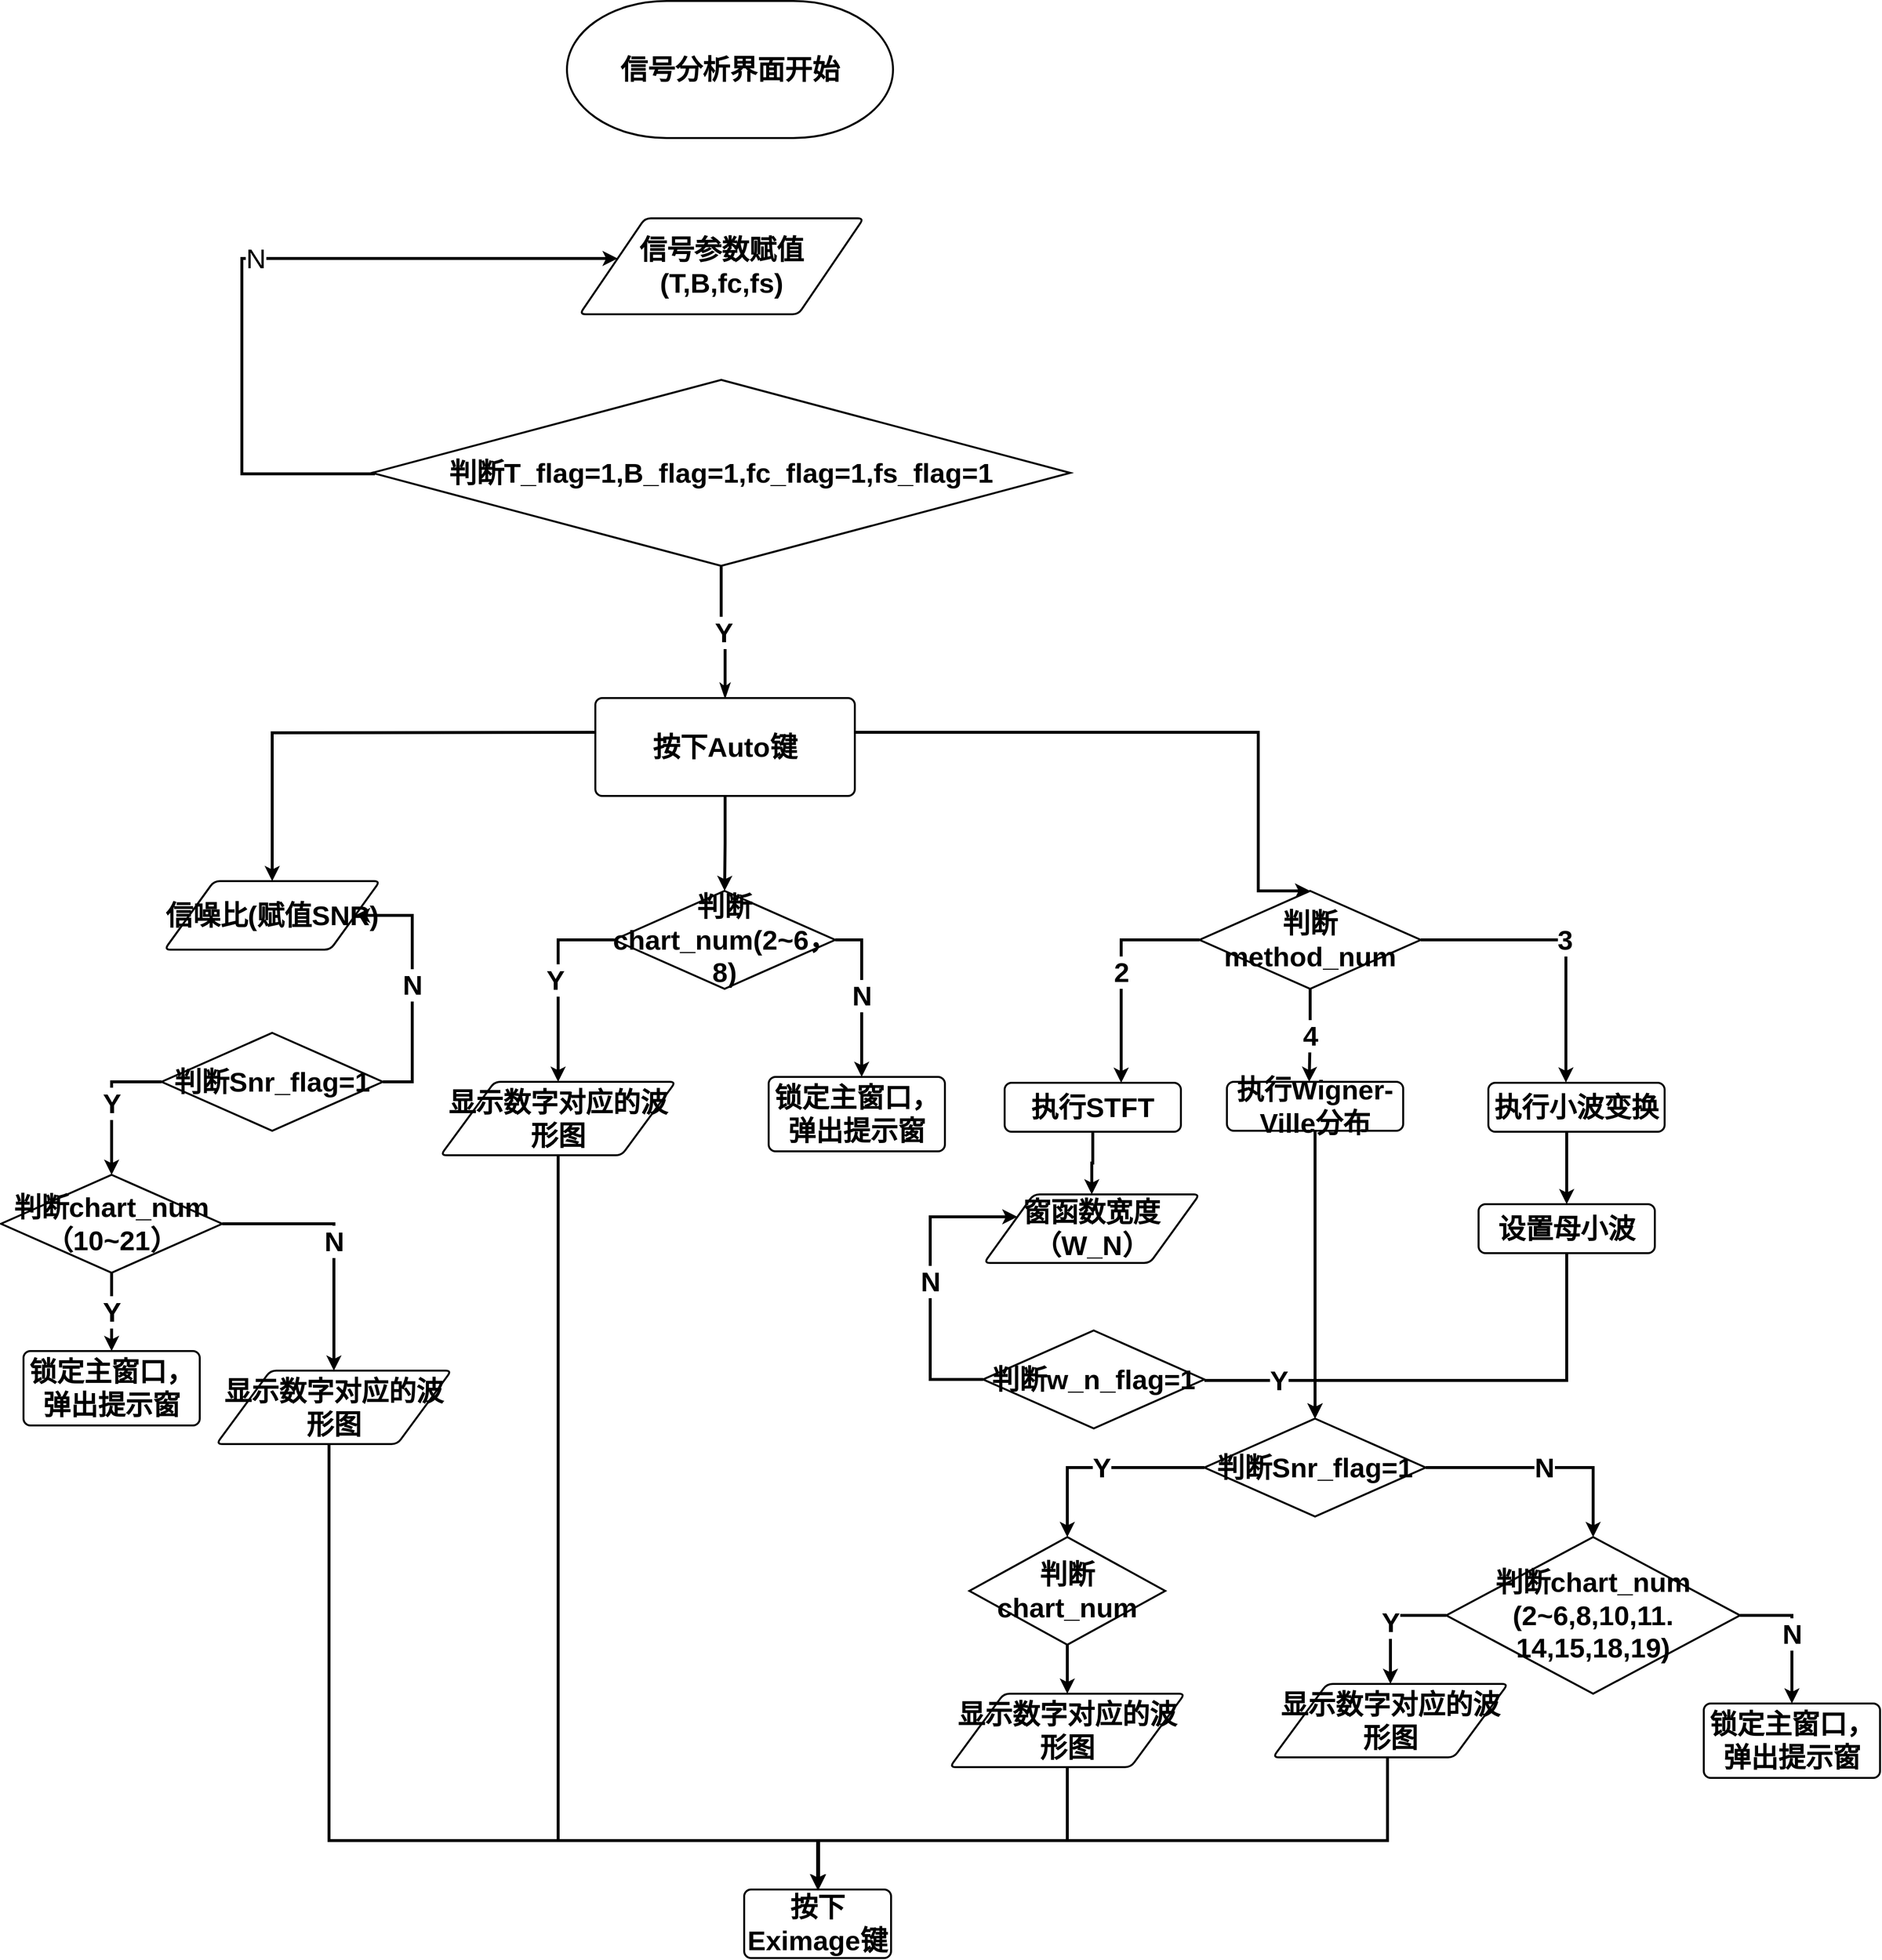 <mxfile version="18.0.4" type="github">
  <diagram id="iDR_Ga6na6gWAw6zO_-4" name="Page-1">
    <mxGraphModel dx="2903" dy="2247" grid="1" gridSize="10" guides="1" tooltips="1" connect="1" arrows="1" fold="1" page="1" pageScale="1" pageWidth="827" pageHeight="1169" math="0" shadow="0">
      <root>
        <mxCell id="0" />
        <mxCell id="1" parent="0" />
        <mxCell id="sKdbtBF5FKqXyuFzoLiL-12" value="信号分析界面开始" style="strokeWidth=2;html=1;shape=mxgraph.flowchart.terminator;whiteSpace=wrap;fontSize=28;fontStyle=1" parent="1" vertex="1">
          <mxGeometry x="312" y="-302" width="333" height="140" as="geometry" />
        </mxCell>
        <mxCell id="sKdbtBF5FKqXyuFzoLiL-13" value="信号参数赋值 (T,B,fc,fs)" style="shape=parallelogram;html=1;strokeWidth=2;perimeter=parallelogramPerimeter;whiteSpace=wrap;rounded=1;arcSize=12;size=0.23;fontSize=28;fontStyle=1" parent="1" vertex="1">
          <mxGeometry x="325" y="-80" width="290" height="98" as="geometry" />
        </mxCell>
        <mxCell id="sKdbtBF5FKqXyuFzoLiL-75" value="Y" style="edgeStyle=orthogonalEdgeStyle;rounded=0;jumpSize=6;orthogonalLoop=1;jettySize=auto;html=1;labelBackgroundColor=default;fontSize=28;endArrow=classicThin;endFill=0;strokeColor=default;strokeWidth=3;fontStyle=1" parent="1" source="sKdbtBF5FKqXyuFzoLiL-14" target="sKdbtBF5FKqXyuFzoLiL-74" edge="1">
          <mxGeometry relative="1" as="geometry" />
        </mxCell>
        <mxCell id="zoICoRGIBS50A1K_tyUO-90" value="N" style="edgeStyle=orthogonalEdgeStyle;rounded=0;orthogonalLoop=1;jettySize=auto;html=1;fontSize=28;strokeWidth=3;" edge="1" parent="1" target="sKdbtBF5FKqXyuFzoLiL-13">
          <mxGeometry relative="1" as="geometry">
            <mxPoint x="362.795" y="-39" as="targetPoint" />
            <mxPoint x="116" y="181" as="sourcePoint" />
            <Array as="points">
              <mxPoint x="-20" y="181" />
              <mxPoint x="-20" y="-39" />
            </Array>
          </mxGeometry>
        </mxCell>
        <mxCell id="sKdbtBF5FKqXyuFzoLiL-14" value="判断T_flag=1,B_flag=1,fc_flag=1,fs_flag=1" style="strokeWidth=2;html=1;shape=mxgraph.flowchart.decision;whiteSpace=wrap;fontSize=28;fontStyle=1" parent="1" vertex="1">
          <mxGeometry x="113" y="85" width="713" height="190" as="geometry" />
        </mxCell>
        <mxCell id="zoICoRGIBS50A1K_tyUO-7" value="2" style="edgeStyle=orthogonalEdgeStyle;rounded=0;orthogonalLoop=1;jettySize=auto;html=1;fontSize=28;fontStyle=1;strokeWidth=3;" edge="1" parent="1" source="sKdbtBF5FKqXyuFzoLiL-67">
          <mxGeometry relative="1" as="geometry">
            <mxPoint x="878" y="803" as="targetPoint" />
            <Array as="points">
              <mxPoint x="878" y="657" />
            </Array>
          </mxGeometry>
        </mxCell>
        <mxCell id="zoICoRGIBS50A1K_tyUO-8" value="4" style="edgeStyle=orthogonalEdgeStyle;rounded=0;orthogonalLoop=1;jettySize=auto;html=1;fontSize=28;fontStyle=1;strokeWidth=3;" edge="1" parent="1" source="sKdbtBF5FKqXyuFzoLiL-67">
          <mxGeometry relative="1" as="geometry">
            <mxPoint x="1070" y="802" as="targetPoint" />
          </mxGeometry>
        </mxCell>
        <mxCell id="zoICoRGIBS50A1K_tyUO-9" value="3" style="edgeStyle=orthogonalEdgeStyle;rounded=0;orthogonalLoop=1;jettySize=auto;html=1;entryX=0.44;entryY=-0.006;entryDx=0;entryDy=0;entryPerimeter=0;fontSize=28;fontStyle=1;strokeWidth=3;" edge="1" parent="1" source="sKdbtBF5FKqXyuFzoLiL-67" target="zoICoRGIBS50A1K_tyUO-6">
          <mxGeometry relative="1" as="geometry">
            <Array as="points">
              <mxPoint x="1332" y="657" />
            </Array>
          </mxGeometry>
        </mxCell>
        <mxCell id="sKdbtBF5FKqXyuFzoLiL-67" value="判断method_num" style="strokeWidth=2;html=1;shape=mxgraph.flowchart.decision;whiteSpace=wrap;fontSize=28;fontStyle=1" parent="1" vertex="1">
          <mxGeometry x="958" y="607" width="226" height="100" as="geometry" />
        </mxCell>
        <mxCell id="zoICoRGIBS50A1K_tyUO-1" style="edgeStyle=orthogonalEdgeStyle;rounded=0;orthogonalLoop=1;jettySize=auto;html=1;entryX=0.5;entryY=0;entryDx=0;entryDy=0;entryPerimeter=0;exitX=1;exitY=0.5;exitDx=0;exitDy=0;fontSize=28;fontStyle=1;strokeWidth=3;" edge="1" parent="1" target="sKdbtBF5FKqXyuFzoLiL-67">
          <mxGeometry relative="1" as="geometry">
            <mxPoint x="524" y="445" as="sourcePoint" />
            <Array as="points">
              <mxPoint x="1018" y="445" />
            </Array>
          </mxGeometry>
        </mxCell>
        <mxCell id="zoICoRGIBS50A1K_tyUO-3" style="edgeStyle=orthogonalEdgeStyle;rounded=0;orthogonalLoop=1;jettySize=auto;html=1;entryX=0.5;entryY=0;entryDx=0;entryDy=0;entryPerimeter=0;fontSize=28;fontStyle=1;strokeWidth=3;" edge="1" parent="1" source="sKdbtBF5FKqXyuFzoLiL-74" target="zoICoRGIBS50A1K_tyUO-2">
          <mxGeometry relative="1" as="geometry" />
        </mxCell>
        <mxCell id="zoICoRGIBS50A1K_tyUO-16" style="edgeStyle=orthogonalEdgeStyle;rounded=0;orthogonalLoop=1;jettySize=auto;html=1;fontSize=28;fontStyle=1;strokeWidth=3;" edge="1" parent="1" target="zoICoRGIBS50A1K_tyUO-15">
          <mxGeometry relative="1" as="geometry">
            <mxPoint x="346" y="445" as="sourcePoint" />
          </mxGeometry>
        </mxCell>
        <mxCell id="sKdbtBF5FKqXyuFzoLiL-74" value="按下Auto键" style="rounded=1;whiteSpace=wrap;html=1;absoluteArcSize=1;arcSize=14;strokeWidth=2;fontSize=28;fontStyle=1" parent="1" vertex="1">
          <mxGeometry x="341" y="410" width="265" height="100" as="geometry" />
        </mxCell>
        <mxCell id="zoICoRGIBS50A1K_tyUO-11" style="edgeStyle=orthogonalEdgeStyle;rounded=0;orthogonalLoop=1;jettySize=auto;html=1;entryX=0.5;entryY=0;entryDx=0;entryDy=0;fontSize=28;fontStyle=1;strokeWidth=3;" edge="1" parent="1" source="zoICoRGIBS50A1K_tyUO-2" target="zoICoRGIBS50A1K_tyUO-83">
          <mxGeometry relative="1" as="geometry">
            <mxPoint x="303" y="787" as="targetPoint" />
            <Array as="points">
              <mxPoint x="303" y="657" />
            </Array>
          </mxGeometry>
        </mxCell>
        <mxCell id="zoICoRGIBS50A1K_tyUO-12" value="Y" style="edgeLabel;html=1;align=center;verticalAlign=middle;resizable=0;points=[];fontSize=28;fontStyle=1" vertex="1" connectable="0" parent="zoICoRGIBS50A1K_tyUO-11">
          <mxGeometry x="-0.029" y="-3" relative="1" as="geometry">
            <mxPoint as="offset" />
          </mxGeometry>
        </mxCell>
        <mxCell id="zoICoRGIBS50A1K_tyUO-14" value="N" style="edgeStyle=orthogonalEdgeStyle;rounded=0;orthogonalLoop=1;jettySize=auto;html=1;fontSize=28;fontStyle=1;strokeWidth=3;" edge="1" parent="1" source="zoICoRGIBS50A1K_tyUO-2" target="zoICoRGIBS50A1K_tyUO-13">
          <mxGeometry relative="1" as="geometry">
            <Array as="points">
              <mxPoint x="613" y="657" />
            </Array>
          </mxGeometry>
        </mxCell>
        <mxCell id="zoICoRGIBS50A1K_tyUO-2" value="判断chart_num(2~6，8)" style="strokeWidth=2;html=1;shape=mxgraph.flowchart.decision;whiteSpace=wrap;fontSize=28;fontStyle=1" vertex="1" parent="1">
          <mxGeometry x="360" y="607" width="226" height="100" as="geometry" />
        </mxCell>
        <mxCell id="zoICoRGIBS50A1K_tyUO-54" style="edgeStyle=orthogonalEdgeStyle;rounded=0;orthogonalLoop=1;jettySize=auto;html=1;entryX=0.5;entryY=0;entryDx=0;entryDy=0;fontSize=28;fontStyle=1;strokeWidth=3;" edge="1" parent="1" source="zoICoRGIBS50A1K_tyUO-4" target="zoICoRGIBS50A1K_tyUO-38">
          <mxGeometry relative="1" as="geometry" />
        </mxCell>
        <mxCell id="zoICoRGIBS50A1K_tyUO-4" value="执行STFT" style="rounded=1;whiteSpace=wrap;html=1;absoluteArcSize=1;arcSize=14;strokeWidth=2;fontSize=28;fontStyle=1" vertex="1" parent="1">
          <mxGeometry x="759" y="803" width="180" height="50" as="geometry" />
        </mxCell>
        <mxCell id="zoICoRGIBS50A1K_tyUO-56" style="edgeStyle=orthogonalEdgeStyle;rounded=0;orthogonalLoop=1;jettySize=auto;html=1;entryX=0.5;entryY=0;entryDx=0;entryDy=0;entryPerimeter=0;fontSize=28;fontStyle=1;strokeWidth=3;" edge="1" parent="1" source="zoICoRGIBS50A1K_tyUO-5" target="zoICoRGIBS50A1K_tyUO-45">
          <mxGeometry relative="1" as="geometry" />
        </mxCell>
        <mxCell id="zoICoRGIBS50A1K_tyUO-5" value="执行Wigner-Ville分布" style="rounded=1;whiteSpace=wrap;html=1;absoluteArcSize=1;arcSize=14;strokeWidth=2;fontSize=28;fontStyle=1" vertex="1" parent="1">
          <mxGeometry x="986" y="802" width="180" height="50" as="geometry" />
        </mxCell>
        <mxCell id="zoICoRGIBS50A1K_tyUO-58" style="edgeStyle=orthogonalEdgeStyle;rounded=0;orthogonalLoop=1;jettySize=auto;html=1;fontSize=28;fontStyle=1;strokeWidth=3;" edge="1" parent="1" source="zoICoRGIBS50A1K_tyUO-6" target="zoICoRGIBS50A1K_tyUO-52">
          <mxGeometry relative="1" as="geometry">
            <Array as="points">
              <mxPoint x="1333" y="867" />
              <mxPoint x="1333" y="867" />
            </Array>
          </mxGeometry>
        </mxCell>
        <mxCell id="zoICoRGIBS50A1K_tyUO-6" value="执行小波变换" style="rounded=1;whiteSpace=wrap;html=1;absoluteArcSize=1;arcSize=14;strokeWidth=2;fontSize=28;fontStyle=1" vertex="1" parent="1">
          <mxGeometry x="1253" y="803" width="180" height="50" as="geometry" />
        </mxCell>
        <mxCell id="zoICoRGIBS50A1K_tyUO-81" style="edgeStyle=orthogonalEdgeStyle;rounded=0;orthogonalLoop=1;jettySize=auto;html=1;entryX=0.5;entryY=0;entryDx=0;entryDy=0;fontSize=28;fontStyle=1;strokeWidth=3;" edge="1" parent="1" source="zoICoRGIBS50A1K_tyUO-83" target="zoICoRGIBS50A1K_tyUO-79">
          <mxGeometry relative="1" as="geometry">
            <mxPoint x="303" y="867" as="sourcePoint" />
            <Array as="points">
              <mxPoint x="303" y="1577" />
              <mxPoint x="568" y="1577" />
            </Array>
          </mxGeometry>
        </mxCell>
        <mxCell id="zoICoRGIBS50A1K_tyUO-13" value="锁定主窗口，弹出提示窗" style="rounded=1;whiteSpace=wrap;html=1;absoluteArcSize=1;arcSize=14;strokeWidth=2;fontSize=28;fontStyle=1" vertex="1" parent="1">
          <mxGeometry x="518" y="797" width="180" height="76" as="geometry" />
        </mxCell>
        <mxCell id="zoICoRGIBS50A1K_tyUO-15" value="信噪比(赋值SNR)" style="shape=parallelogram;html=1;strokeWidth=2;perimeter=parallelogramPerimeter;whiteSpace=wrap;rounded=1;arcSize=12;size=0.23;fontSize=28;fontStyle=1" vertex="1" parent="1">
          <mxGeometry x="-99" y="597" width="220" height="70" as="geometry" />
        </mxCell>
        <mxCell id="zoICoRGIBS50A1K_tyUO-22" value="N" style="edgeStyle=orthogonalEdgeStyle;rounded=0;orthogonalLoop=1;jettySize=auto;html=1;entryX=1;entryY=0.5;entryDx=0;entryDy=0;exitX=1;exitY=0.5;exitDx=0;exitDy=0;exitPerimeter=0;fontSize=28;fontStyle=1;strokeWidth=3;" edge="1" parent="1" source="zoICoRGIBS50A1K_tyUO-17" target="zoICoRGIBS50A1K_tyUO-15">
          <mxGeometry relative="1" as="geometry">
            <Array as="points">
              <mxPoint x="154" y="802" />
              <mxPoint x="154" y="632" />
            </Array>
          </mxGeometry>
        </mxCell>
        <mxCell id="zoICoRGIBS50A1K_tyUO-27" value="Y" style="edgeStyle=orthogonalEdgeStyle;rounded=0;orthogonalLoop=1;jettySize=auto;html=1;entryX=0.5;entryY=0;entryDx=0;entryDy=0;entryPerimeter=0;fontSize=28;fontStyle=1;strokeWidth=3;" edge="1" parent="1" source="zoICoRGIBS50A1K_tyUO-17" target="zoICoRGIBS50A1K_tyUO-25">
          <mxGeometry relative="1" as="geometry">
            <Array as="points">
              <mxPoint x="-153" y="802" />
            </Array>
          </mxGeometry>
        </mxCell>
        <mxCell id="zoICoRGIBS50A1K_tyUO-17" value="判断Snr_flag=1" style="strokeWidth=2;html=1;shape=mxgraph.flowchart.decision;whiteSpace=wrap;fontSize=28;fontStyle=1" vertex="1" parent="1">
          <mxGeometry x="-102" y="752" width="226" height="100" as="geometry" />
        </mxCell>
        <mxCell id="zoICoRGIBS50A1K_tyUO-82" style="edgeStyle=orthogonalEdgeStyle;rounded=0;orthogonalLoop=1;jettySize=auto;html=1;entryX=0.5;entryY=0;entryDx=0;entryDy=0;fontSize=28;fontStyle=1;strokeWidth=3;" edge="1" parent="1" source="zoICoRGIBS50A1K_tyUO-86">
          <mxGeometry relative="1" as="geometry">
            <mxPoint x="69" y="1157" as="sourcePoint" />
            <mxPoint x="569" y="1627" as="targetPoint" />
            <Array as="points">
              <mxPoint x="69" y="1577" />
              <mxPoint x="569" y="1577" />
            </Array>
          </mxGeometry>
        </mxCell>
        <mxCell id="zoICoRGIBS50A1K_tyUO-28" value="N" style="edgeStyle=orthogonalEdgeStyle;rounded=0;orthogonalLoop=1;jettySize=auto;html=1;fontSize=28;fontStyle=1;strokeWidth=3;" edge="1" parent="1" source="zoICoRGIBS50A1K_tyUO-25" target="zoICoRGIBS50A1K_tyUO-86">
          <mxGeometry relative="1" as="geometry">
            <mxPoint x="69" y="1077" as="targetPoint" />
            <Array as="points">
              <mxPoint x="74" y="947" />
            </Array>
          </mxGeometry>
        </mxCell>
        <mxCell id="zoICoRGIBS50A1K_tyUO-30" value="Y" style="edgeStyle=orthogonalEdgeStyle;rounded=0;orthogonalLoop=1;jettySize=auto;html=1;fontSize=28;fontStyle=1;strokeWidth=3;" edge="1" parent="1" source="zoICoRGIBS50A1K_tyUO-25" target="zoICoRGIBS50A1K_tyUO-29">
          <mxGeometry relative="1" as="geometry" />
        </mxCell>
        <mxCell id="zoICoRGIBS50A1K_tyUO-25" value="判断chart_num（10~21）" style="strokeWidth=2;html=1;shape=mxgraph.flowchart.decision;whiteSpace=wrap;fontSize=28;fontStyle=1" vertex="1" parent="1">
          <mxGeometry x="-266" y="897" width="226" height="100" as="geometry" />
        </mxCell>
        <mxCell id="zoICoRGIBS50A1K_tyUO-29" value="锁定主窗口，弹出提示窗" style="rounded=1;whiteSpace=wrap;html=1;absoluteArcSize=1;arcSize=14;strokeWidth=2;fontSize=28;fontStyle=1" vertex="1" parent="1">
          <mxGeometry x="-243" y="1077" width="180" height="76" as="geometry" />
        </mxCell>
        <mxCell id="zoICoRGIBS50A1K_tyUO-72" style="edgeStyle=orthogonalEdgeStyle;rounded=0;orthogonalLoop=1;jettySize=auto;html=1;entryX=0.5;entryY=0;entryDx=0;entryDy=0;fontSize=28;fontStyle=1;strokeWidth=3;" edge="1" parent="1" source="zoICoRGIBS50A1K_tyUO-31" target="zoICoRGIBS50A1K_tyUO-84">
          <mxGeometry relative="1" as="geometry">
            <mxPoint x="823" y="1437" as="targetPoint" />
          </mxGeometry>
        </mxCell>
        <mxCell id="zoICoRGIBS50A1K_tyUO-31" value="判断chart_num" style="strokeWidth=2;html=1;shape=mxgraph.flowchart.decision;whiteSpace=wrap;fontSize=28;fontStyle=1" vertex="1" parent="1">
          <mxGeometry x="723" y="1267" width="200" height="110" as="geometry" />
        </mxCell>
        <mxCell id="zoICoRGIBS50A1K_tyUO-38" value="窗函数宽度（W_N）" style="shape=parallelogram;html=1;strokeWidth=2;perimeter=parallelogramPerimeter;whiteSpace=wrap;rounded=1;arcSize=12;size=0.23;fontSize=28;fontStyle=1" vertex="1" parent="1">
          <mxGeometry x="738" y="917" width="220" height="70" as="geometry" />
        </mxCell>
        <mxCell id="zoICoRGIBS50A1K_tyUO-49" value="N" style="edgeStyle=orthogonalEdgeStyle;rounded=0;orthogonalLoop=1;jettySize=auto;html=1;entryX=0;entryY=0.25;entryDx=0;entryDy=0;exitX=0;exitY=0.5;exitDx=0;exitDy=0;exitPerimeter=0;fontSize=28;fontStyle=1;strokeWidth=3;" edge="1" parent="1" source="zoICoRGIBS50A1K_tyUO-41" target="zoICoRGIBS50A1K_tyUO-38">
          <mxGeometry relative="1" as="geometry">
            <Array as="points">
              <mxPoint x="683" y="1106" />
              <mxPoint x="683" y="940" />
            </Array>
          </mxGeometry>
        </mxCell>
        <mxCell id="zoICoRGIBS50A1K_tyUO-55" value="Y" style="edgeStyle=orthogonalEdgeStyle;rounded=0;orthogonalLoop=1;jettySize=auto;html=1;entryX=0.5;entryY=0;entryDx=0;entryDy=0;entryPerimeter=0;fontSize=28;fontStyle=1;strokeWidth=3;" edge="1" parent="1" source="zoICoRGIBS50A1K_tyUO-41" target="zoICoRGIBS50A1K_tyUO-45">
          <mxGeometry relative="1" as="geometry">
            <Array as="points">
              <mxPoint x="1076" y="1107" />
            </Array>
          </mxGeometry>
        </mxCell>
        <mxCell id="zoICoRGIBS50A1K_tyUO-41" value="判断w_n_flag=1" style="strokeWidth=2;html=1;shape=mxgraph.flowchart.decision;whiteSpace=wrap;fontSize=28;fontStyle=1" vertex="1" parent="1">
          <mxGeometry x="737" y="1056" width="226" height="100" as="geometry" />
        </mxCell>
        <mxCell id="zoICoRGIBS50A1K_tyUO-69" value="Y" style="edgeStyle=orthogonalEdgeStyle;rounded=0;orthogonalLoop=1;jettySize=auto;html=1;entryX=0.5;entryY=0;entryDx=0;entryDy=0;entryPerimeter=0;fontSize=28;fontStyle=1;strokeWidth=3;" edge="1" parent="1" source="zoICoRGIBS50A1K_tyUO-45" target="zoICoRGIBS50A1K_tyUO-31">
          <mxGeometry relative="1" as="geometry" />
        </mxCell>
        <mxCell id="zoICoRGIBS50A1K_tyUO-70" value="N" style="edgeStyle=orthogonalEdgeStyle;rounded=0;orthogonalLoop=1;jettySize=auto;html=1;entryX=0.5;entryY=0;entryDx=0;entryDy=0;entryPerimeter=0;fontSize=28;fontStyle=1;strokeWidth=3;" edge="1" parent="1" source="zoICoRGIBS50A1K_tyUO-45" target="zoICoRGIBS50A1K_tyUO-68">
          <mxGeometry relative="1" as="geometry" />
        </mxCell>
        <mxCell id="zoICoRGIBS50A1K_tyUO-45" value="判断Snr_flag=1" style="strokeWidth=2;html=1;shape=mxgraph.flowchart.decision;whiteSpace=wrap;fontSize=28;fontStyle=1" vertex="1" parent="1">
          <mxGeometry x="963" y="1146" width="226" height="100" as="geometry" />
        </mxCell>
        <mxCell id="zoICoRGIBS50A1K_tyUO-59" style="edgeStyle=orthogonalEdgeStyle;rounded=0;orthogonalLoop=1;jettySize=auto;html=1;entryX=0.5;entryY=0;entryDx=0;entryDy=0;entryPerimeter=0;fontSize=28;fontStyle=1;strokeWidth=3;" edge="1" parent="1" source="zoICoRGIBS50A1K_tyUO-52" target="zoICoRGIBS50A1K_tyUO-45">
          <mxGeometry relative="1" as="geometry">
            <Array as="points">
              <mxPoint x="1333" y="1107" />
              <mxPoint x="1076" y="1107" />
            </Array>
          </mxGeometry>
        </mxCell>
        <mxCell id="zoICoRGIBS50A1K_tyUO-52" value="设置母小波" style="rounded=1;whiteSpace=wrap;html=1;absoluteArcSize=1;arcSize=14;strokeWidth=2;fontSize=28;fontStyle=1" vertex="1" parent="1">
          <mxGeometry x="1243" y="927" width="180" height="50" as="geometry" />
        </mxCell>
        <mxCell id="zoICoRGIBS50A1K_tyUO-77" value="N" style="edgeStyle=orthogonalEdgeStyle;rounded=0;orthogonalLoop=1;jettySize=auto;html=1;fontSize=28;fontStyle=1;strokeWidth=3;" edge="1" parent="1" source="zoICoRGIBS50A1K_tyUO-68" target="zoICoRGIBS50A1K_tyUO-76">
          <mxGeometry relative="1" as="geometry">
            <Array as="points">
              <mxPoint x="1563" y="1347" />
            </Array>
          </mxGeometry>
        </mxCell>
        <mxCell id="zoICoRGIBS50A1K_tyUO-87" value="Y" style="edgeStyle=orthogonalEdgeStyle;rounded=0;orthogonalLoop=1;jettySize=auto;html=1;fontSize=28;fontStyle=1;strokeWidth=3;" edge="1" parent="1" source="zoICoRGIBS50A1K_tyUO-68" target="zoICoRGIBS50A1K_tyUO-85">
          <mxGeometry relative="1" as="geometry">
            <Array as="points">
              <mxPoint x="1153" y="1347" />
            </Array>
          </mxGeometry>
        </mxCell>
        <mxCell id="zoICoRGIBS50A1K_tyUO-68" value="判断chart_num&lt;br style=&quot;font-size: 28px;&quot;&gt;(2~6,8,10,11.&lt;br style=&quot;font-size: 28px;&quot;&gt;14,15,18,19)" style="strokeWidth=2;html=1;shape=mxgraph.flowchart.decision;whiteSpace=wrap;fontSize=28;fontStyle=1" vertex="1" parent="1">
          <mxGeometry x="1210" y="1267" width="300" height="160" as="geometry" />
        </mxCell>
        <mxCell id="zoICoRGIBS50A1K_tyUO-80" style="edgeStyle=orthogonalEdgeStyle;rounded=0;orthogonalLoop=1;jettySize=auto;html=1;fontSize=28;fontStyle=1;strokeWidth=3;" edge="1" parent="1" source="zoICoRGIBS50A1K_tyUO-85" target="zoICoRGIBS50A1K_tyUO-79">
          <mxGeometry relative="1" as="geometry">
            <mxPoint x="1150" y="1517" as="sourcePoint" />
            <Array as="points">
              <mxPoint x="1150" y="1577" />
              <mxPoint x="568" y="1577" />
            </Array>
          </mxGeometry>
        </mxCell>
        <mxCell id="zoICoRGIBS50A1K_tyUO-76" value="锁定主窗口，弹出提示窗" style="rounded=1;whiteSpace=wrap;html=1;absoluteArcSize=1;arcSize=14;strokeWidth=2;fontSize=28;fontStyle=1" vertex="1" parent="1">
          <mxGeometry x="1473" y="1437" width="180" height="76" as="geometry" />
        </mxCell>
        <mxCell id="zoICoRGIBS50A1K_tyUO-79" value="按下Eximage键" style="rounded=1;whiteSpace=wrap;html=1;absoluteArcSize=1;arcSize=14;strokeWidth=2;fontSize=28;fontStyle=1" vertex="1" parent="1">
          <mxGeometry x="493" y="1627" width="150" height="70" as="geometry" />
        </mxCell>
        <mxCell id="zoICoRGIBS50A1K_tyUO-83" value="显示数字对应的波形图" style="shape=parallelogram;html=1;strokeWidth=2;perimeter=parallelogramPerimeter;whiteSpace=wrap;rounded=1;arcSize=12;size=0.23;fontSize=28;fontStyle=1" vertex="1" parent="1">
          <mxGeometry x="183" y="802" width="240" height="75" as="geometry" />
        </mxCell>
        <mxCell id="zoICoRGIBS50A1K_tyUO-88" style="edgeStyle=orthogonalEdgeStyle;rounded=0;orthogonalLoop=1;jettySize=auto;html=1;fontSize=28;fontStyle=1;strokeWidth=3;" edge="1" parent="1" source="zoICoRGIBS50A1K_tyUO-84" target="zoICoRGIBS50A1K_tyUO-79">
          <mxGeometry relative="1" as="geometry">
            <Array as="points">
              <mxPoint x="823" y="1577" />
              <mxPoint x="568" y="1577" />
            </Array>
          </mxGeometry>
        </mxCell>
        <mxCell id="zoICoRGIBS50A1K_tyUO-84" value="显示数字对应的波形图" style="shape=parallelogram;html=1;strokeWidth=2;perimeter=parallelogramPerimeter;whiteSpace=wrap;rounded=1;arcSize=12;size=0.23;fontSize=28;fontStyle=1" vertex="1" parent="1">
          <mxGeometry x="703" y="1427" width="240" height="75" as="geometry" />
        </mxCell>
        <mxCell id="zoICoRGIBS50A1K_tyUO-85" value="显示数字对应的波形图" style="shape=parallelogram;html=1;strokeWidth=2;perimeter=parallelogramPerimeter;whiteSpace=wrap;rounded=1;arcSize=12;size=0.23;fontSize=28;fontStyle=1" vertex="1" parent="1">
          <mxGeometry x="1033" y="1417" width="240" height="75" as="geometry" />
        </mxCell>
        <mxCell id="zoICoRGIBS50A1K_tyUO-86" value="显示数字对应的波形图" style="shape=parallelogram;html=1;strokeWidth=2;perimeter=parallelogramPerimeter;whiteSpace=wrap;rounded=1;arcSize=12;size=0.23;fontSize=28;fontStyle=1" vertex="1" parent="1">
          <mxGeometry x="-46" y="1097" width="240" height="75" as="geometry" />
        </mxCell>
      </root>
    </mxGraphModel>
  </diagram>
</mxfile>
